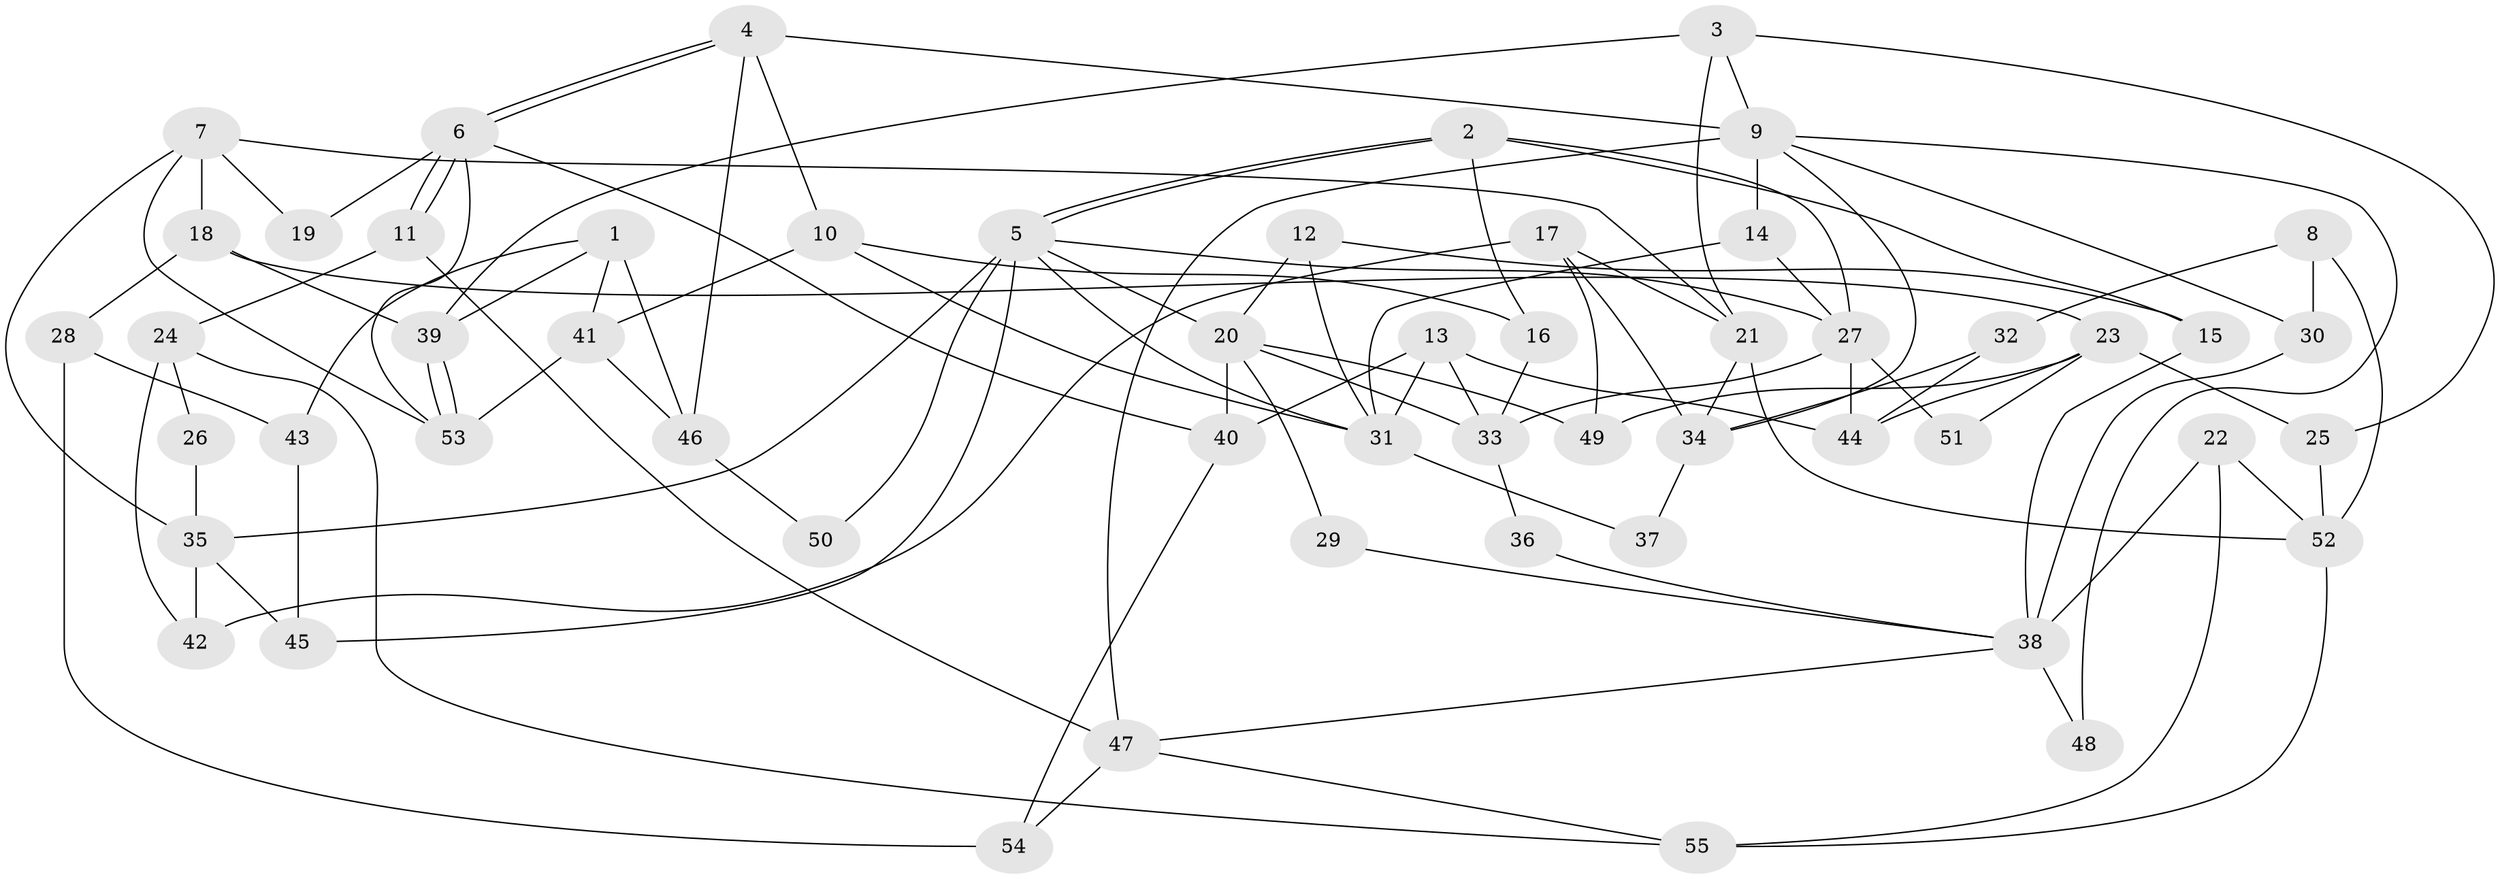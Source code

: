 // Generated by graph-tools (version 1.1) at 2025/50/03/09/25 03:50:12]
// undirected, 55 vertices, 110 edges
graph export_dot {
graph [start="1"]
  node [color=gray90,style=filled];
  1;
  2;
  3;
  4;
  5;
  6;
  7;
  8;
  9;
  10;
  11;
  12;
  13;
  14;
  15;
  16;
  17;
  18;
  19;
  20;
  21;
  22;
  23;
  24;
  25;
  26;
  27;
  28;
  29;
  30;
  31;
  32;
  33;
  34;
  35;
  36;
  37;
  38;
  39;
  40;
  41;
  42;
  43;
  44;
  45;
  46;
  47;
  48;
  49;
  50;
  51;
  52;
  53;
  54;
  55;
  1 -- 43;
  1 -- 46;
  1 -- 39;
  1 -- 41;
  2 -- 16;
  2 -- 5;
  2 -- 5;
  2 -- 15;
  2 -- 27;
  3 -- 39;
  3 -- 9;
  3 -- 21;
  3 -- 25;
  4 -- 10;
  4 -- 6;
  4 -- 6;
  4 -- 9;
  4 -- 46;
  5 -- 27;
  5 -- 20;
  5 -- 31;
  5 -- 35;
  5 -- 45;
  5 -- 50;
  6 -- 11;
  6 -- 11;
  6 -- 19;
  6 -- 40;
  6 -- 53;
  7 -- 53;
  7 -- 21;
  7 -- 18;
  7 -- 19;
  7 -- 35;
  8 -- 52;
  8 -- 32;
  8 -- 30;
  9 -- 47;
  9 -- 14;
  9 -- 30;
  9 -- 34;
  9 -- 48;
  10 -- 31;
  10 -- 41;
  10 -- 16;
  11 -- 47;
  11 -- 24;
  12 -- 20;
  12 -- 31;
  12 -- 15;
  13 -- 40;
  13 -- 33;
  13 -- 31;
  13 -- 44;
  14 -- 31;
  14 -- 27;
  15 -- 38;
  16 -- 33;
  17 -- 34;
  17 -- 42;
  17 -- 21;
  17 -- 49;
  18 -- 39;
  18 -- 23;
  18 -- 28;
  20 -- 49;
  20 -- 29;
  20 -- 33;
  20 -- 40;
  21 -- 34;
  21 -- 52;
  22 -- 52;
  22 -- 38;
  22 -- 55;
  23 -- 44;
  23 -- 25;
  23 -- 49;
  23 -- 51;
  24 -- 55;
  24 -- 26;
  24 -- 42;
  25 -- 52;
  26 -- 35;
  27 -- 33;
  27 -- 44;
  27 -- 51;
  28 -- 54;
  28 -- 43;
  29 -- 38;
  30 -- 38;
  31 -- 37;
  32 -- 44;
  32 -- 34;
  33 -- 36;
  34 -- 37;
  35 -- 42;
  35 -- 45;
  36 -- 38;
  38 -- 47;
  38 -- 48;
  39 -- 53;
  39 -- 53;
  40 -- 54;
  41 -- 53;
  41 -- 46;
  43 -- 45;
  46 -- 50;
  47 -- 55;
  47 -- 54;
  52 -- 55;
}
